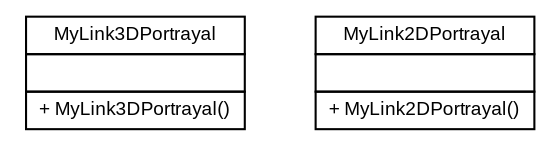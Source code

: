 #!/usr/local/bin/dot
#
# Class diagram 
# Generated by UMLGraph version 5.1 (http://www.umlgraph.org/)
#

digraph G {
	edge [fontname="arial",fontsize=10,labelfontname="arial",labelfontsize=10];
	node [fontname="arial",fontsize=10,shape=plaintext];
	nodesep=0.25;
	ranksep=0.5;
	// es.upm.dit.gsi.shanks.model.element.link.portrayal.test.MyLink3DPortrayal
	c622 [label=<<table title="es.upm.dit.gsi.shanks.model.element.link.portrayal.test.MyLink3DPortrayal" border="0" cellborder="1" cellspacing="0" cellpadding="2" port="p" href="./MyLink3DPortrayal.html">
		<tr><td><table border="0" cellspacing="0" cellpadding="1">
<tr><td align="center" balign="center"> MyLink3DPortrayal </td></tr>
		</table></td></tr>
		<tr><td><table border="0" cellspacing="0" cellpadding="1">
<tr><td align="left" balign="left">  </td></tr>
		</table></td></tr>
		<tr><td><table border="0" cellspacing="0" cellpadding="1">
<tr><td align="left" balign="left"> + MyLink3DPortrayal() </td></tr>
		</table></td></tr>
		</table>>, fontname="arial", fontcolor="black", fontsize=9.0];
	// es.upm.dit.gsi.shanks.model.element.link.portrayal.test.MyLink2DPortrayal
	c623 [label=<<table title="es.upm.dit.gsi.shanks.model.element.link.portrayal.test.MyLink2DPortrayal" border="0" cellborder="1" cellspacing="0" cellpadding="2" port="p" href="./MyLink2DPortrayal.html">
		<tr><td><table border="0" cellspacing="0" cellpadding="1">
<tr><td align="center" balign="center"> MyLink2DPortrayal </td></tr>
		</table></td></tr>
		<tr><td><table border="0" cellspacing="0" cellpadding="1">
<tr><td align="left" balign="left">  </td></tr>
		</table></td></tr>
		<tr><td><table border="0" cellspacing="0" cellpadding="1">
<tr><td align="left" balign="left"> + MyLink2DPortrayal() </td></tr>
		</table></td></tr>
		</table>>, fontname="arial", fontcolor="black", fontsize=9.0];
}

